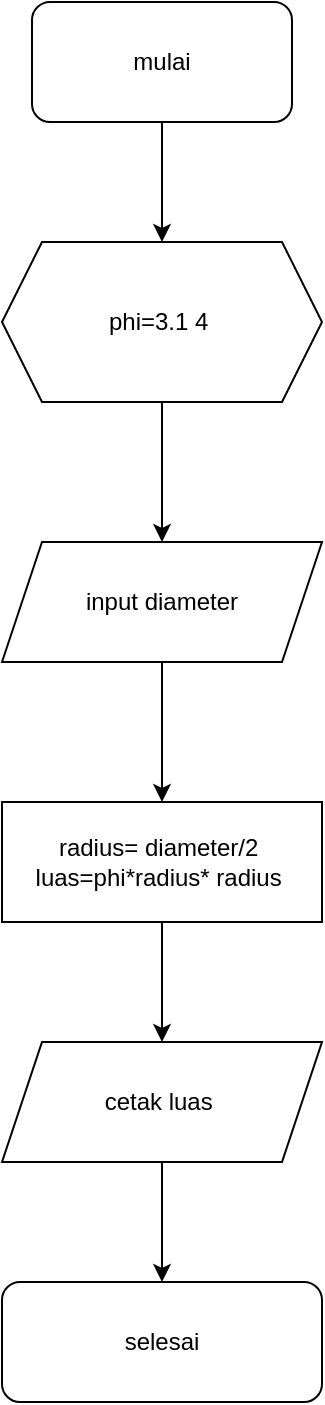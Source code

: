 <mxfile version="22.0.6" type="github">
  <diagram id="C5RBs43oDa-KdzZeNtuy" name="Page-1">
    <mxGraphModel dx="880" dy="449" grid="1" gridSize="10" guides="1" tooltips="1" connect="1" arrows="1" fold="1" page="1" pageScale="1" pageWidth="827" pageHeight="1169" math="0" shadow="0">
      <root>
        <mxCell id="WIyWlLk6GJQsqaUBKTNV-0" />
        <mxCell id="WIyWlLk6GJQsqaUBKTNV-1" parent="WIyWlLk6GJQsqaUBKTNV-0" />
        <mxCell id="EdCJjW18GZSo3p_WbTxv-6" value="" style="edgeStyle=orthogonalEdgeStyle;rounded=0;orthogonalLoop=1;jettySize=auto;html=1;exitX=0.5;exitY=1;exitDx=0;exitDy=0;" edge="1" parent="WIyWlLk6GJQsqaUBKTNV-1" source="EdCJjW18GZSo3p_WbTxv-0" target="EdCJjW18GZSo3p_WbTxv-1">
          <mxGeometry relative="1" as="geometry">
            <Array as="points">
              <mxPoint x="400" y="170" />
              <mxPoint x="400" y="170" />
            </Array>
          </mxGeometry>
        </mxCell>
        <mxCell id="EdCJjW18GZSo3p_WbTxv-0" value="mulai" style="rounded=1;whiteSpace=wrap;html=1;" vertex="1" parent="WIyWlLk6GJQsqaUBKTNV-1">
          <mxGeometry x="335" y="80" width="130" height="60" as="geometry" />
        </mxCell>
        <mxCell id="EdCJjW18GZSo3p_WbTxv-7" value="" style="edgeStyle=orthogonalEdgeStyle;rounded=0;orthogonalLoop=1;jettySize=auto;html=1;" edge="1" parent="WIyWlLk6GJQsqaUBKTNV-1" source="EdCJjW18GZSo3p_WbTxv-1" target="EdCJjW18GZSo3p_WbTxv-2">
          <mxGeometry relative="1" as="geometry" />
        </mxCell>
        <mxCell id="EdCJjW18GZSo3p_WbTxv-1" value="phi=3.1 4&amp;nbsp;" style="shape=hexagon;perimeter=hexagonPerimeter2;whiteSpace=wrap;html=1;fixedSize=1;" vertex="1" parent="WIyWlLk6GJQsqaUBKTNV-1">
          <mxGeometry x="320" y="200" width="160" height="80" as="geometry" />
        </mxCell>
        <mxCell id="EdCJjW18GZSo3p_WbTxv-8" value="" style="edgeStyle=orthogonalEdgeStyle;rounded=0;orthogonalLoop=1;jettySize=auto;html=1;" edge="1" parent="WIyWlLk6GJQsqaUBKTNV-1" source="EdCJjW18GZSo3p_WbTxv-2" target="EdCJjW18GZSo3p_WbTxv-3">
          <mxGeometry relative="1" as="geometry" />
        </mxCell>
        <mxCell id="EdCJjW18GZSo3p_WbTxv-2" value="input diameter" style="shape=parallelogram;perimeter=parallelogramPerimeter;whiteSpace=wrap;html=1;fixedSize=1;" vertex="1" parent="WIyWlLk6GJQsqaUBKTNV-1">
          <mxGeometry x="320" y="350" width="160" height="60" as="geometry" />
        </mxCell>
        <mxCell id="EdCJjW18GZSo3p_WbTxv-9" value="" style="edgeStyle=orthogonalEdgeStyle;rounded=0;orthogonalLoop=1;jettySize=auto;html=1;" edge="1" parent="WIyWlLk6GJQsqaUBKTNV-1" source="EdCJjW18GZSo3p_WbTxv-3" target="EdCJjW18GZSo3p_WbTxv-4">
          <mxGeometry relative="1" as="geometry" />
        </mxCell>
        <mxCell id="EdCJjW18GZSo3p_WbTxv-3" value="radius= diameter/2&amp;nbsp;&lt;br&gt;luas=phi*radius* radius&amp;nbsp;" style="rounded=0;whiteSpace=wrap;html=1;" vertex="1" parent="WIyWlLk6GJQsqaUBKTNV-1">
          <mxGeometry x="320" y="480" width="160" height="60" as="geometry" />
        </mxCell>
        <mxCell id="EdCJjW18GZSo3p_WbTxv-10" value="" style="edgeStyle=orthogonalEdgeStyle;rounded=0;orthogonalLoop=1;jettySize=auto;html=1;" edge="1" parent="WIyWlLk6GJQsqaUBKTNV-1" source="EdCJjW18GZSo3p_WbTxv-4" target="EdCJjW18GZSo3p_WbTxv-5">
          <mxGeometry relative="1" as="geometry" />
        </mxCell>
        <mxCell id="EdCJjW18GZSo3p_WbTxv-4" value="cetak luas&amp;nbsp;" style="shape=parallelogram;perimeter=parallelogramPerimeter;whiteSpace=wrap;html=1;fixedSize=1;" vertex="1" parent="WIyWlLk6GJQsqaUBKTNV-1">
          <mxGeometry x="320" y="600" width="160" height="60" as="geometry" />
        </mxCell>
        <mxCell id="EdCJjW18GZSo3p_WbTxv-5" value="selesai" style="rounded=1;whiteSpace=wrap;html=1;" vertex="1" parent="WIyWlLk6GJQsqaUBKTNV-1">
          <mxGeometry x="320" y="720" width="160" height="60" as="geometry" />
        </mxCell>
      </root>
    </mxGraphModel>
  </diagram>
</mxfile>
